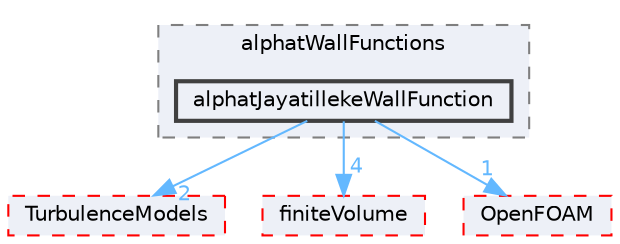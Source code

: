 digraph "src/thermoTools/derivedFvPatchFields/wallFunctions/alphatWallFunctions/alphatJayatillekeWallFunction"
{
 // LATEX_PDF_SIZE
  bgcolor="transparent";
  edge [fontname=Helvetica,fontsize=10,labelfontname=Helvetica,labelfontsize=10];
  node [fontname=Helvetica,fontsize=10,shape=box,height=0.2,width=0.4];
  compound=true
  subgraph clusterdir_4b9d9555881f07059a2873bb99f4854f {
    graph [ bgcolor="#edf0f7", pencolor="grey50", label="alphatWallFunctions", fontname=Helvetica,fontsize=10 style="filled,dashed", URL="dir_4b9d9555881f07059a2873bb99f4854f.html",tooltip=""]
  dir_e2725f5a7ec09d877c24b4d20e5992f4 [label="alphatJayatillekeWallFunction", fillcolor="#edf0f7", color="grey25", style="filled,bold", URL="dir_e2725f5a7ec09d877c24b4d20e5992f4.html",tooltip=""];
  }
  dir_1eda626aeac0f0ad2848c36acaa5d501 [label="TurbulenceModels", fillcolor="#edf0f7", color="red", style="filled,dashed", URL="dir_1eda626aeac0f0ad2848c36acaa5d501.html",tooltip=""];
  dir_9bd15774b555cf7259a6fa18f99fe99b [label="finiteVolume", fillcolor="#edf0f7", color="red", style="filled,dashed", URL="dir_9bd15774b555cf7259a6fa18f99fe99b.html",tooltip=""];
  dir_c5473ff19b20e6ec4dfe5c310b3778a8 [label="OpenFOAM", fillcolor="#edf0f7", color="red", style="filled,dashed", URL="dir_c5473ff19b20e6ec4dfe5c310b3778a8.html",tooltip=""];
  dir_e2725f5a7ec09d877c24b4d20e5992f4->dir_1eda626aeac0f0ad2848c36acaa5d501 [headlabel="2", labeldistance=1.5 headhref="dir_000093_004143.html" href="dir_000093_004143.html" color="steelblue1" fontcolor="steelblue1"];
  dir_e2725f5a7ec09d877c24b4d20e5992f4->dir_9bd15774b555cf7259a6fa18f99fe99b [headlabel="4", labeldistance=1.5 headhref="dir_000093_001387.html" href="dir_000093_001387.html" color="steelblue1" fontcolor="steelblue1"];
  dir_e2725f5a7ec09d877c24b4d20e5992f4->dir_c5473ff19b20e6ec4dfe5c310b3778a8 [headlabel="1", labeldistance=1.5 headhref="dir_000093_002695.html" href="dir_000093_002695.html" color="steelblue1" fontcolor="steelblue1"];
}
